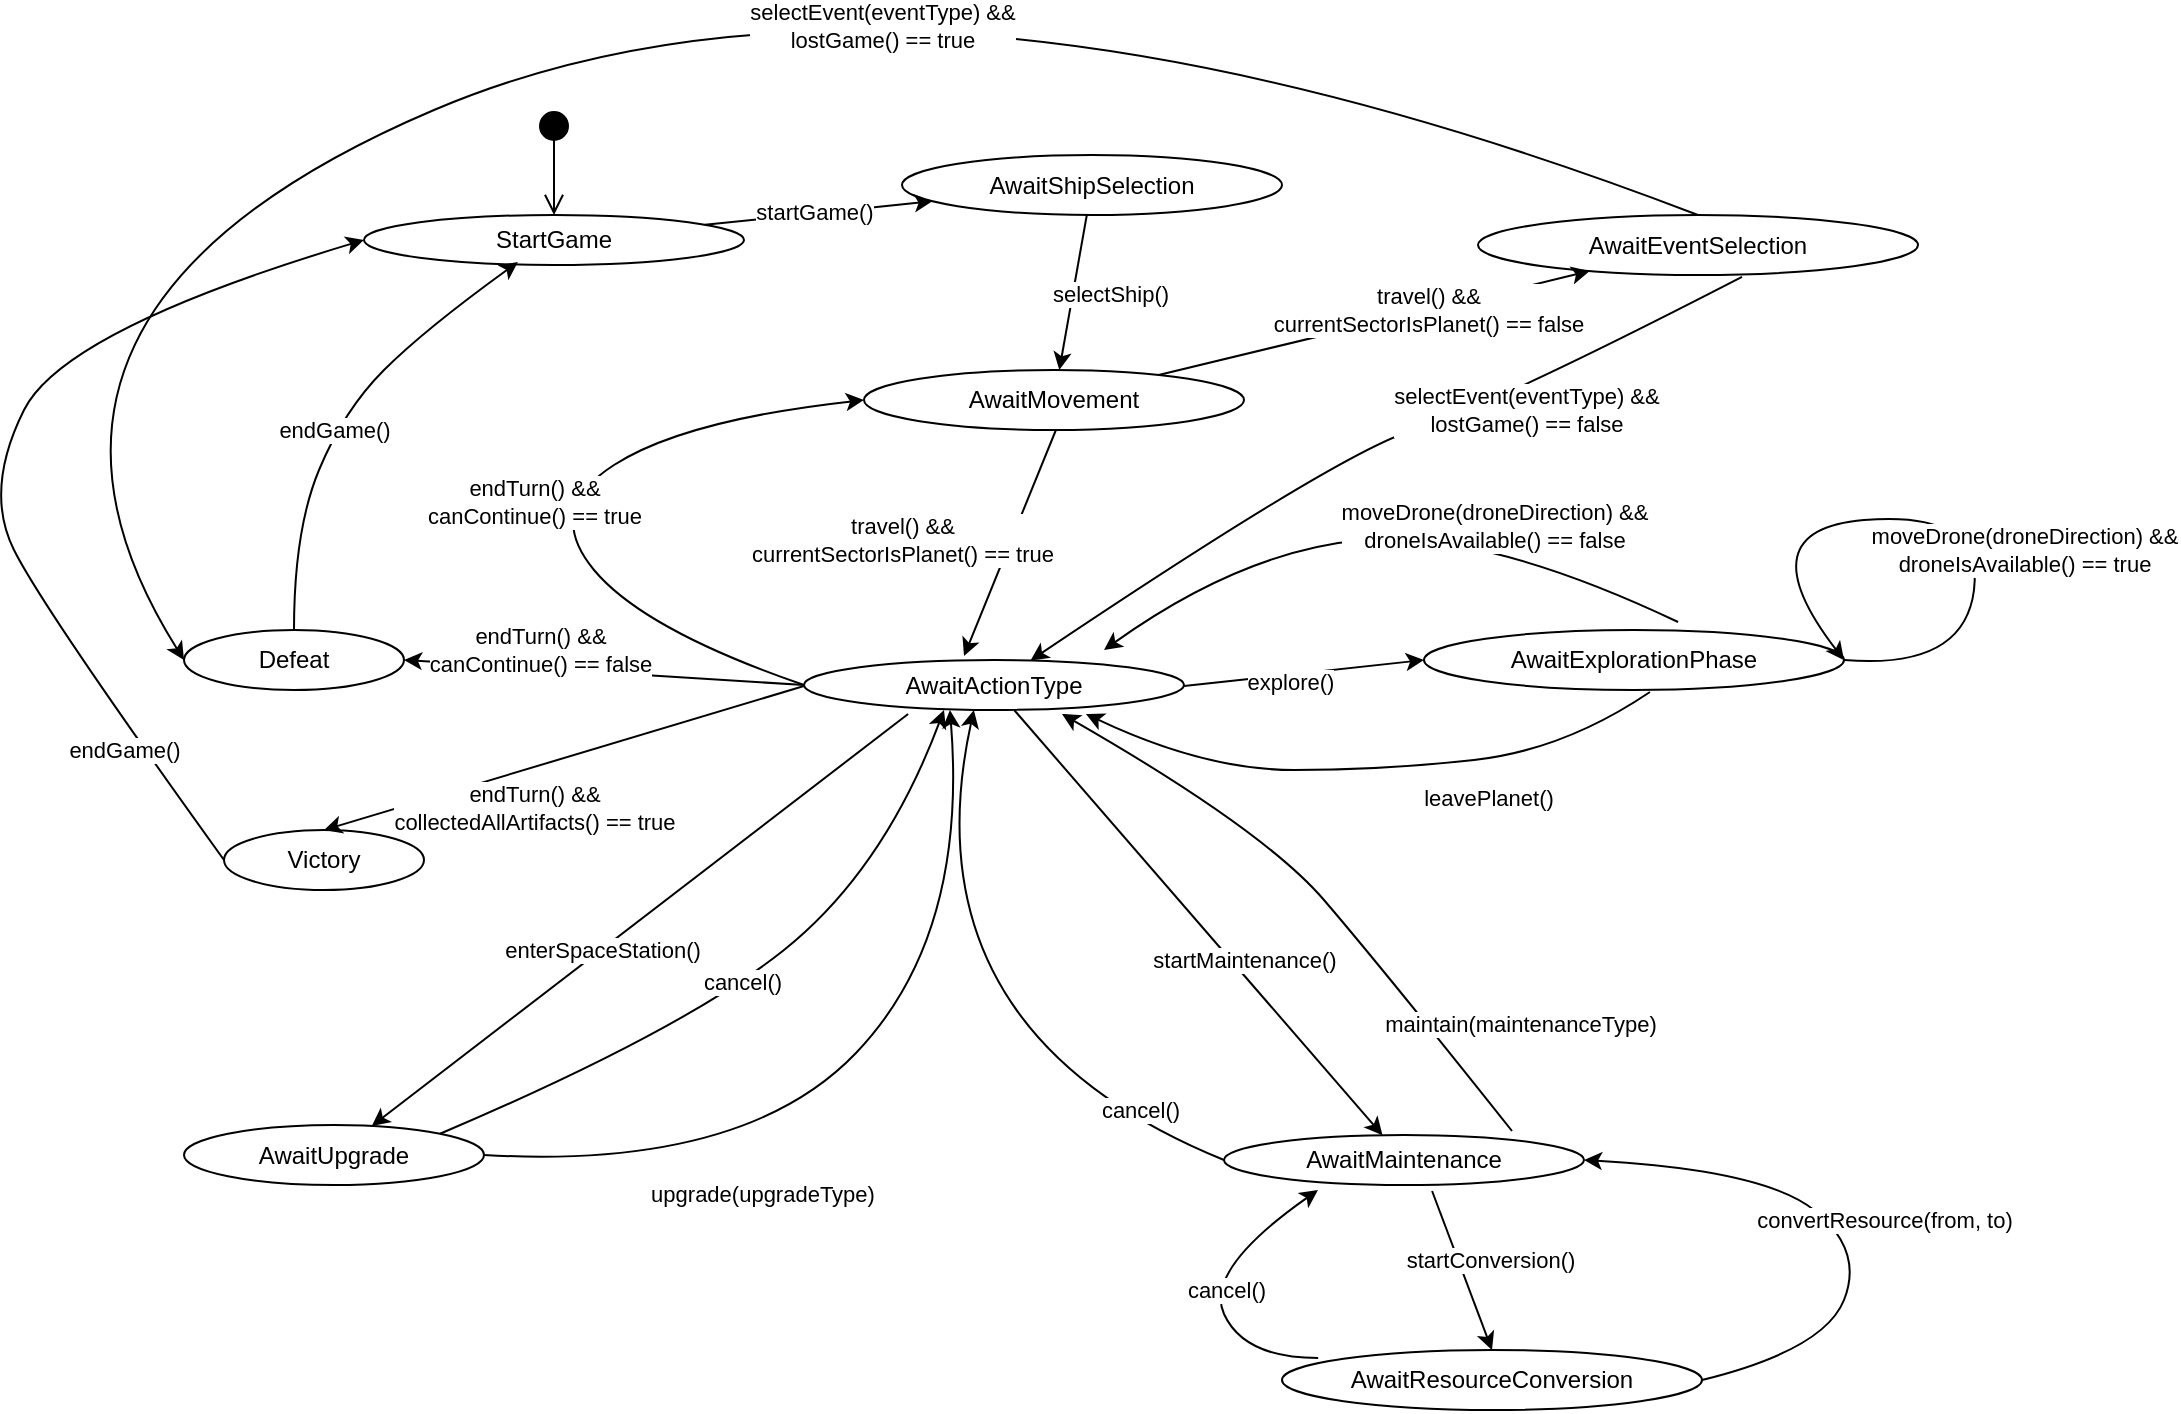<mxfile version="13.1.1"><diagram id="zYXh5P5I6tEIo1NRf2-5" name="Page-1"><mxGraphModel dx="1611" dy="1953" grid="1" gridSize="10" guides="1" tooltips="1" connect="1" arrows="1" fold="1" page="1" pageScale="1" pageWidth="827" pageHeight="1169" math="0" shadow="0"><root><mxCell id="0"/><mxCell id="1" parent="0"/><mxCell id="fwwKiLUNC5vI4e7SJgUY-1" value="&lt;div&gt;StartGame&lt;/div&gt;" style="ellipse;whiteSpace=wrap;html=1;" vertex="1" parent="1"><mxGeometry x="50" y="82.5" width="190" height="25" as="geometry"/></mxCell><mxCell id="fwwKiLUNC5vI4e7SJgUY-2" value="&lt;div&gt;AwaitActionType&lt;/div&gt;" style="ellipse;whiteSpace=wrap;html=1;" vertex="1" parent="1"><mxGeometry x="270" y="305" width="190" height="25" as="geometry"/></mxCell><mxCell id="fwwKiLUNC5vI4e7SJgUY-3" value="&lt;div&gt;AwaitEventSelection&lt;/div&gt;" style="ellipse;whiteSpace=wrap;html=1;" vertex="1" parent="1"><mxGeometry x="607" y="82.5" width="220" height="30" as="geometry"/></mxCell><mxCell id="fwwKiLUNC5vI4e7SJgUY-4" value="&lt;div&gt;AwaitExplorationPhase&lt;/div&gt;" style="ellipse;whiteSpace=wrap;html=1;" vertex="1" parent="1"><mxGeometry x="580" y="290" width="210" height="30" as="geometry"/></mxCell><mxCell id="fwwKiLUNC5vI4e7SJgUY-5" value="&lt;div&gt;AwaitMaintenance&lt;/div&gt;" style="ellipse;whiteSpace=wrap;html=1;" vertex="1" parent="1"><mxGeometry x="480" y="542.5" width="180" height="25" as="geometry"/></mxCell><mxCell id="fwwKiLUNC5vI4e7SJgUY-6" value="&lt;div&gt;AwaitMovement&lt;/div&gt;" style="ellipse;whiteSpace=wrap;html=1;" vertex="1" parent="1"><mxGeometry x="300" y="160" width="190" height="30" as="geometry"/></mxCell><mxCell id="fwwKiLUNC5vI4e7SJgUY-7" value="AwaitResourceConversion" style="ellipse;whiteSpace=wrap;html=1;" vertex="1" parent="1"><mxGeometry x="509" y="650" width="210" height="30" as="geometry"/></mxCell><mxCell id="fwwKiLUNC5vI4e7SJgUY-8" value="AwaitShipSelection" style="ellipse;whiteSpace=wrap;html=1;" vertex="1" parent="1"><mxGeometry x="319" y="52.5" width="190" height="30" as="geometry"/></mxCell><mxCell id="fwwKiLUNC5vI4e7SJgUY-9" value="Defeat" style="ellipse;whiteSpace=wrap;html=1;" vertex="1" parent="1"><mxGeometry x="-40" y="290" width="110" height="30" as="geometry"/></mxCell><mxCell id="fwwKiLUNC5vI4e7SJgUY-10" value="Victory" style="ellipse;whiteSpace=wrap;html=1;" vertex="1" parent="1"><mxGeometry x="-20" y="390" width="100" height="30" as="geometry"/></mxCell><mxCell id="fwwKiLUNC5vI4e7SJgUY-12" value="" style="endArrow=classic;html=1;" edge="1" parent="1" source="fwwKiLUNC5vI4e7SJgUY-1" target="fwwKiLUNC5vI4e7SJgUY-8"><mxGeometry width="50" height="50" relative="1" as="geometry"><mxPoint x="420" y="460" as="sourcePoint"/><mxPoint x="470" y="410" as="targetPoint"/></mxGeometry></mxCell><mxCell id="fwwKiLUNC5vI4e7SJgUY-13" value="&lt;div&gt;startGame()&lt;/div&gt;" style="edgeLabel;html=1;align=center;verticalAlign=middle;resizable=0;points=[];" vertex="1" connectable="0" parent="fwwKiLUNC5vI4e7SJgUY-12"><mxGeometry x="0.188" y="1" relative="1" as="geometry"><mxPoint x="-13" y="1.0" as="offset"/></mxGeometry></mxCell><mxCell id="fwwKiLUNC5vI4e7SJgUY-14" value="" style="endArrow=classic;html=1;" edge="1" parent="1" source="fwwKiLUNC5vI4e7SJgUY-8" target="fwwKiLUNC5vI4e7SJgUY-6"><mxGeometry width="50" height="50" relative="1" as="geometry"><mxPoint x="420" y="460" as="sourcePoint"/><mxPoint x="470" y="410" as="targetPoint"/></mxGeometry></mxCell><mxCell id="fwwKiLUNC5vI4e7SJgUY-15" value="selectShip()" style="edgeLabel;html=1;align=center;verticalAlign=middle;resizable=0;points=[];" vertex="1" connectable="0" parent="fwwKiLUNC5vI4e7SJgUY-14"><mxGeometry x="-0.318" y="2" relative="1" as="geometry"><mxPoint x="14" y="12.5" as="offset"/></mxGeometry></mxCell><mxCell id="fwwKiLUNC5vI4e7SJgUY-16" value="" style="endArrow=classic;html=1;entryX=0.384;entryY=-0.08;entryDx=0;entryDy=0;entryPerimeter=0;" edge="1" parent="1"><mxGeometry width="50" height="50" relative="1" as="geometry"><mxPoint x="395.959" y="189.999" as="sourcePoint"/><mxPoint x="350.0" y="303.03" as="targetPoint"/></mxGeometry></mxCell><mxCell id="fwwKiLUNC5vI4e7SJgUY-17" value="&lt;div&gt;travel() &amp;amp;&amp;amp;&lt;/div&gt;&lt;div&gt;currentSectorIsPlanet() == true&lt;/div&gt;" style="edgeLabel;html=1;align=center;verticalAlign=middle;resizable=0;points=[];rotation=0;" vertex="1" connectable="0" parent="fwwKiLUNC5vI4e7SJgUY-16"><mxGeometry x="0.214" y="1" relative="1" as="geometry"><mxPoint x="-50.5" y="-14.11" as="offset"/></mxGeometry></mxCell><mxCell id="fwwKiLUNC5vI4e7SJgUY-18" value="" style="endArrow=classic;html=1;" edge="1" parent="1" source="fwwKiLUNC5vI4e7SJgUY-6" target="fwwKiLUNC5vI4e7SJgUY-3"><mxGeometry width="50" height="50" relative="1" as="geometry"><mxPoint x="420" y="460" as="sourcePoint"/><mxPoint x="470" y="410" as="targetPoint"/></mxGeometry></mxCell><mxCell id="fwwKiLUNC5vI4e7SJgUY-19" value="&lt;div&gt;travel() &amp;amp;&amp;amp;&lt;/div&gt;&lt;div&gt;currentSectorIsPlanet() == false&lt;/div&gt;" style="edgeLabel;html=1;align=center;verticalAlign=middle;resizable=0;points=[];rotation=0;" vertex="1" connectable="0" parent="fwwKiLUNC5vI4e7SJgUY-18"><mxGeometry x="0.114" y="-1" relative="1" as="geometry"><mxPoint x="14.4" y="-4.27" as="offset"/></mxGeometry></mxCell><mxCell id="fwwKiLUNC5vI4e7SJgUY-23" value="" style="endArrow=classic;html=1;entryX=0;entryY=0.5;entryDx=0;entryDy=0;" edge="1" parent="1" target="fwwKiLUNC5vI4e7SJgUY-4"><mxGeometry width="50" height="50" relative="1" as="geometry"><mxPoint x="460" y="318" as="sourcePoint"/><mxPoint x="530" y="310" as="targetPoint"/></mxGeometry></mxCell><mxCell id="fwwKiLUNC5vI4e7SJgUY-26" value="explore()" style="edgeLabel;html=1;align=center;verticalAlign=middle;resizable=0;points=[];" vertex="1" connectable="0" parent="fwwKiLUNC5vI4e7SJgUY-23"><mxGeometry x="-0.099" y="-3" relative="1" as="geometry"><mxPoint x="-2.13" y="0.15" as="offset"/></mxGeometry></mxCell><mxCell id="fwwKiLUNC5vI4e7SJgUY-24" value="" style="endArrow=classic;html=1;exitX=0.553;exitY=1;exitDx=0;exitDy=0;exitPerimeter=0;" edge="1" parent="1" source="fwwKiLUNC5vI4e7SJgUY-2" target="fwwKiLUNC5vI4e7SJgUY-5"><mxGeometry width="50" height="50" relative="1" as="geometry"><mxPoint x="440" y="330" as="sourcePoint"/><mxPoint x="140" y="436" as="targetPoint"/></mxGeometry></mxCell><mxCell id="fwwKiLUNC5vI4e7SJgUY-25" value="startMaintenance()" style="edgeLabel;html=1;align=center;verticalAlign=middle;resizable=0;points=[];" vertex="1" connectable="0" parent="fwwKiLUNC5vI4e7SJgUY-24"><mxGeometry x="0.289" y="3" relative="1" as="geometry"><mxPoint x="-6.02" y="-10.04" as="offset"/></mxGeometry></mxCell><mxCell id="fwwKiLUNC5vI4e7SJgUY-27" value="" style="endArrow=classic;html=1;entryX=0.5;entryY=0;entryDx=0;entryDy=0;" edge="1" parent="1" target="fwwKiLUNC5vI4e7SJgUY-10"><mxGeometry width="50" height="50" relative="1" as="geometry"><mxPoint x="270" y="318" as="sourcePoint"/><mxPoint x="350" y="440" as="targetPoint"/></mxGeometry></mxCell><mxCell id="fwwKiLUNC5vI4e7SJgUY-28" value="&lt;div&gt;endTurn() &amp;amp;&amp;amp;&lt;/div&gt;&lt;div&gt;collectedAllArtifacts() == true&lt;br&gt;&lt;/div&gt;" style="edgeLabel;html=1;align=center;verticalAlign=middle;resizable=0;points=[];" vertex="1" connectable="0" parent="fwwKiLUNC5vI4e7SJgUY-27"><mxGeometry x="0.105" relative="1" as="geometry"><mxPoint x="-2.67" y="20.79" as="offset"/></mxGeometry></mxCell><mxCell id="fwwKiLUNC5vI4e7SJgUY-29" value="" style="curved=1;endArrow=classic;html=1;entryX=0;entryY=0.5;entryDx=0;entryDy=0;exitX=0;exitY=0.5;exitDx=0;exitDy=0;" edge="1" parent="1" source="fwwKiLUNC5vI4e7SJgUY-2" target="fwwKiLUNC5vI4e7SJgUY-6"><mxGeometry width="50" height="50" relative="1" as="geometry"><mxPoint x="420" y="460" as="sourcePoint"/><mxPoint x="470" y="410" as="targetPoint"/><Array as="points"><mxPoint x="190" y="290"/><mxPoint x="140" y="230"/><mxPoint x="210" y="185"/></Array></mxGeometry></mxCell><mxCell id="fwwKiLUNC5vI4e7SJgUY-30" value="&lt;div&gt;endTurn() &amp;amp;&amp;amp;&lt;/div&gt;&lt;div&gt;canContinue() == true&lt;br&gt;&lt;/div&gt;" style="edgeLabel;html=1;align=center;verticalAlign=middle;resizable=0;points=[];" vertex="1" connectable="0" parent="fwwKiLUNC5vI4e7SJgUY-29"><mxGeometry x="-0.115" relative="1" as="geometry"><mxPoint x="-13.65" y="-14.38" as="offset"/></mxGeometry></mxCell><mxCell id="fwwKiLUNC5vI4e7SJgUY-31" value="" style="endArrow=classic;html=1;exitX=0;exitY=0.5;exitDx=0;exitDy=0;entryX=1;entryY=0.5;entryDx=0;entryDy=0;" edge="1" parent="1" source="fwwKiLUNC5vI4e7SJgUY-2" target="fwwKiLUNC5vI4e7SJgUY-9"><mxGeometry width="50" height="50" relative="1" as="geometry"><mxPoint x="420" y="460" as="sourcePoint"/><mxPoint x="470" y="410" as="targetPoint"/></mxGeometry></mxCell><mxCell id="fwwKiLUNC5vI4e7SJgUY-32" value="&lt;div&gt;endTurn() &amp;amp;&amp;amp;&lt;/div&gt;&lt;div&gt;canContinue() == false&lt;br&gt;&lt;/div&gt;" style="edgeLabel;html=1;align=center;verticalAlign=middle;resizable=0;points=[];" vertex="1" connectable="0" parent="fwwKiLUNC5vI4e7SJgUY-31"><mxGeometry x="0.32" y="-2" relative="1" as="geometry"><mxPoint y="-6.99" as="offset"/></mxGeometry></mxCell><mxCell id="fwwKiLUNC5vI4e7SJgUY-33" value="AwaitUpgrade" style="ellipse;whiteSpace=wrap;html=1;" vertex="1" parent="1"><mxGeometry x="-40" y="537.5" width="150" height="30" as="geometry"/></mxCell><mxCell id="fwwKiLUNC5vI4e7SJgUY-34" value="" style="endArrow=classic;html=1;exitX=0.274;exitY=1.08;exitDx=0;exitDy=0;exitPerimeter=0;" edge="1" parent="1" source="fwwKiLUNC5vI4e7SJgUY-2" target="fwwKiLUNC5vI4e7SJgUY-33"><mxGeometry width="50" height="50" relative="1" as="geometry"><mxPoint x="420" y="460" as="sourcePoint"/><mxPoint x="470" y="410" as="targetPoint"/></mxGeometry></mxCell><mxCell id="fwwKiLUNC5vI4e7SJgUY-35" value="enterSpaceStation()" style="edgeLabel;html=1;align=center;verticalAlign=middle;resizable=0;points=[];" vertex="1" connectable="0" parent="fwwKiLUNC5vI4e7SJgUY-34"><mxGeometry x="0.157" y="-2" relative="1" as="geometry"><mxPoint x="3.33" as="offset"/></mxGeometry></mxCell><mxCell id="fwwKiLUNC5vI4e7SJgUY-37" value="" style="curved=1;endArrow=classic;html=1;exitX=1;exitY=0.5;exitDx=0;exitDy=0;" edge="1" parent="1" source="fwwKiLUNC5vI4e7SJgUY-4"><mxGeometry width="50" height="50" relative="1" as="geometry"><mxPoint x="420" y="460" as="sourcePoint"/><mxPoint x="790" y="305" as="targetPoint"/><Array as="points"><mxPoint x="850" y="310"/><mxPoint x="860" y="230"/><mxPoint x="740" y="240"/></Array></mxGeometry></mxCell><mxCell id="fwwKiLUNC5vI4e7SJgUY-38" value="&lt;div&gt;moveDrone(droneDirection) &amp;amp;&amp;amp;&lt;/div&gt;&lt;div&gt;droneIsAvailable() == true&lt;br&gt;&lt;/div&gt;" style="edgeLabel;html=1;align=center;verticalAlign=middle;resizable=0;points=[];" vertex="1" connectable="0" parent="fwwKiLUNC5vI4e7SJgUY-37"><mxGeometry x="-0.161" y="3" relative="1" as="geometry"><mxPoint x="22.91" y="16.75" as="offset"/></mxGeometry></mxCell><mxCell id="fwwKiLUNC5vI4e7SJgUY-39" value="" style="curved=1;endArrow=classic;html=1;exitX=0.605;exitY=-0.133;exitDx=0;exitDy=0;exitPerimeter=0;" edge="1" parent="1" source="fwwKiLUNC5vI4e7SJgUY-4"><mxGeometry width="50" height="50" relative="1" as="geometry"><mxPoint x="420" y="460" as="sourcePoint"/><mxPoint x="420" y="300" as="targetPoint"/><Array as="points"><mxPoint x="610" y="240"/><mxPoint x="490" y="250"/></Array></mxGeometry></mxCell><mxCell id="fwwKiLUNC5vI4e7SJgUY-41" value="&lt;div&gt;moveDrone(droneDirection) &amp;amp;&amp;amp;&lt;/div&gt;&lt;div&gt;droneIsAvailable() == false&lt;br&gt;&lt;/div&gt;" style="edgeLabel;html=1;align=center;verticalAlign=middle;resizable=0;points=[];" vertex="1" connectable="0" parent="fwwKiLUNC5vI4e7SJgUY-39"><mxGeometry x="-0.214" y="1" relative="1" as="geometry"><mxPoint x="20.97" y="-4.42" as="offset"/></mxGeometry></mxCell><mxCell id="fwwKiLUNC5vI4e7SJgUY-42" value="" style="curved=1;endArrow=classic;html=1;entryX=0.742;entryY=1.08;entryDx=0;entryDy=0;entryPerimeter=0;exitX=0.538;exitY=1.033;exitDx=0;exitDy=0;exitPerimeter=0;" edge="1" parent="1" source="fwwKiLUNC5vI4e7SJgUY-4" target="fwwKiLUNC5vI4e7SJgUY-2"><mxGeometry width="50" height="50" relative="1" as="geometry"><mxPoint x="420" y="460" as="sourcePoint"/><mxPoint x="470" y="410" as="targetPoint"/><Array as="points"><mxPoint x="650" y="350"/><mxPoint x="560" y="360"/><mxPoint x="470" y="360"/></Array></mxGeometry></mxCell><mxCell id="fwwKiLUNC5vI4e7SJgUY-43" value="leavePlanet()" style="edgeLabel;html=1;align=center;verticalAlign=middle;resizable=0;points=[];" vertex="1" connectable="0" parent="fwwKiLUNC5vI4e7SJgUY-42"><mxGeometry x="-0.148" y="1" relative="1" as="geometry"><mxPoint x="36.79" y="14.52" as="offset"/></mxGeometry></mxCell><mxCell id="fwwKiLUNC5vI4e7SJgUY-44" value="" style="curved=1;endArrow=classic;html=1;entryX=0.679;entryY=1.08;entryDx=0;entryDy=0;entryPerimeter=0;exitX=0.8;exitY=-0.08;exitDx=0;exitDy=0;exitPerimeter=0;" edge="1" parent="1" source="fwwKiLUNC5vI4e7SJgUY-5" target="fwwKiLUNC5vI4e7SJgUY-2"><mxGeometry width="50" height="50" relative="1" as="geometry"><mxPoint x="420" y="460" as="sourcePoint"/><mxPoint x="470" y="410" as="targetPoint"/><Array as="points"><mxPoint x="560" y="460"/><mxPoint x="500" y="390"/></Array></mxGeometry></mxCell><mxCell id="fwwKiLUNC5vI4e7SJgUY-45" value="maintain(maintenanceType)" style="edgeLabel;html=1;align=center;verticalAlign=middle;resizable=0;points=[];" vertex="1" connectable="0" parent="fwwKiLUNC5vI4e7SJgUY-44"><mxGeometry x="-0.525" y="7" relative="1" as="geometry"><mxPoint x="54.9" as="offset"/></mxGeometry></mxCell><mxCell id="fwwKiLUNC5vI4e7SJgUY-46" value="" style="endArrow=classic;html=1;entryX=0.5;entryY=0;entryDx=0;entryDy=0;exitX=0.578;exitY=1.12;exitDx=0;exitDy=0;exitPerimeter=0;" edge="1" parent="1" source="fwwKiLUNC5vI4e7SJgUY-5" target="fwwKiLUNC5vI4e7SJgUY-7"><mxGeometry width="50" height="50" relative="1" as="geometry"><mxPoint x="420" y="460" as="sourcePoint"/><mxPoint x="470" y="410" as="targetPoint"/></mxGeometry></mxCell><mxCell id="fwwKiLUNC5vI4e7SJgUY-47" value="startConversion()" style="edgeLabel;html=1;align=center;verticalAlign=middle;resizable=0;points=[];" vertex="1" connectable="0" parent="fwwKiLUNC5vI4e7SJgUY-46"><mxGeometry x="0.24" y="-4" relative="1" as="geometry"><mxPoint x="13.81" y="-16.38" as="offset"/></mxGeometry></mxCell><mxCell id="fwwKiLUNC5vI4e7SJgUY-48" value="" style="curved=1;endArrow=classic;html=1;exitX=0;exitY=0.5;exitDx=0;exitDy=0;entryX=0.447;entryY=1;entryDx=0;entryDy=0;entryPerimeter=0;" edge="1" parent="1" source="fwwKiLUNC5vI4e7SJgUY-5" target="fwwKiLUNC5vI4e7SJgUY-2"><mxGeometry width="50" height="50" relative="1" as="geometry"><mxPoint x="420" y="460" as="sourcePoint"/><mxPoint x="470" y="410" as="targetPoint"/><Array as="points"><mxPoint x="320" y="490"/></Array></mxGeometry></mxCell><mxCell id="fwwKiLUNC5vI4e7SJgUY-49" value="cancel()" style="edgeLabel;html=1;align=center;verticalAlign=middle;resizable=0;points=[];" vertex="1" connectable="0" parent="fwwKiLUNC5vI4e7SJgUY-48"><mxGeometry x="-0.628" y="-10" relative="1" as="geometry"><mxPoint x="12.01" y="7.87" as="offset"/></mxGeometry></mxCell><mxCell id="fwwKiLUNC5vI4e7SJgUY-50" value="" style="curved=1;endArrow=classic;html=1;entryX=0.384;entryY=1;entryDx=0;entryDy=0;entryPerimeter=0;exitX=1;exitY=0.5;exitDx=0;exitDy=0;" edge="1" parent="1" source="fwwKiLUNC5vI4e7SJgUY-33" target="fwwKiLUNC5vI4e7SJgUY-2"><mxGeometry width="50" height="50" relative="1" as="geometry"><mxPoint x="100.003" y="564.893" as="sourcePoint"/><mxPoint x="353.98" y="355" as="targetPoint"/><Array as="points"><mxPoint x="240" y="560"/><mxPoint x="351.97" y="443"/></Array></mxGeometry></mxCell><mxCell id="fwwKiLUNC5vI4e7SJgUY-51" value="upgrade(upgradeType)" style="edgeLabel;html=1;align=center;verticalAlign=middle;resizable=0;points=[];" vertex="1" connectable="0" parent="fwwKiLUNC5vI4e7SJgUY-50"><mxGeometry x="-0.267" y="6" relative="1" as="geometry"><mxPoint y="29.26" as="offset"/></mxGeometry></mxCell><mxCell id="fwwKiLUNC5vI4e7SJgUY-52" value="" style="curved=1;endArrow=classic;html=1;exitX=1;exitY=0;exitDx=0;exitDy=0;" edge="1" parent="1" source="fwwKiLUNC5vI4e7SJgUY-33"><mxGeometry width="50" height="50" relative="1" as="geometry"><mxPoint x="420" y="460" as="sourcePoint"/><mxPoint x="340" y="330" as="targetPoint"/><Array as="points"><mxPoint x="210" y="490"/><mxPoint x="310" y="410"/></Array></mxGeometry></mxCell><mxCell id="fwwKiLUNC5vI4e7SJgUY-53" value="cancel()" style="edgeLabel;html=1;align=center;verticalAlign=middle;resizable=0;points=[];" vertex="1" connectable="0" parent="fwwKiLUNC5vI4e7SJgUY-52"><mxGeometry x="-0.016" y="1" relative="1" as="geometry"><mxPoint as="offset"/></mxGeometry></mxCell><mxCell id="fwwKiLUNC5vI4e7SJgUY-54" value="" style="curved=1;endArrow=classic;html=1;entryX=0;entryY=0.5;entryDx=0;entryDy=0;exitX=0.5;exitY=0;exitDx=0;exitDy=0;" edge="1" parent="1" source="fwwKiLUNC5vI4e7SJgUY-3" target="fwwKiLUNC5vI4e7SJgUY-9"><mxGeometry width="50" height="50" relative="1" as="geometry"><mxPoint x="420" y="420" as="sourcePoint"/><mxPoint x="470" y="370" as="targetPoint"/><Array as="points"><mxPoint x="320" y="-70"/><mxPoint x="-150" y="130"/></Array></mxGeometry></mxCell><mxCell id="fwwKiLUNC5vI4e7SJgUY-55" value="&lt;div&gt;selectEvent(eventType) &amp;amp;&amp;amp;&lt;/div&gt;&lt;div&gt;lostGame() == true&lt;br&gt;&lt;/div&gt;" style="edgeLabel;html=1;align=center;verticalAlign=middle;resizable=0;points=[];" vertex="1" connectable="0" parent="fwwKiLUNC5vI4e7SJgUY-54"><mxGeometry x="-0.261" y="78" relative="1" as="geometry"><mxPoint x="14.49" y="-16" as="offset"/></mxGeometry></mxCell><mxCell id="fwwKiLUNC5vI4e7SJgUY-56" value="" style="curved=1;endArrow=classic;html=1;exitX=0.6;exitY=1.033;exitDx=0;exitDy=0;exitPerimeter=0;" edge="1" parent="1" source="fwwKiLUNC5vI4e7SJgUY-3" target="fwwKiLUNC5vI4e7SJgUY-2"><mxGeometry width="50" height="50" relative="1" as="geometry"><mxPoint x="420" y="310" as="sourcePoint"/><mxPoint x="470" y="260" as="targetPoint"/><Array as="points"><mxPoint x="610" y="180"/><mxPoint x="540" y="200"/></Array></mxGeometry></mxCell><mxCell id="fwwKiLUNC5vI4e7SJgUY-57" value="&lt;div&gt;selectEvent(eventType) &amp;amp;&amp;amp;&lt;/div&gt;&lt;div&gt;lostGame() == false&lt;br&gt;&lt;/div&gt;" style="edgeLabel;html=1;align=center;verticalAlign=middle;resizable=0;points=[];" vertex="1" connectable="0" parent="fwwKiLUNC5vI4e7SJgUY-56"><mxGeometry x="-0.215" relative="1" as="geometry"><mxPoint x="34.29" y="-4.08" as="offset"/></mxGeometry></mxCell><mxCell id="fwwKiLUNC5vI4e7SJgUY-58" value="" style="curved=1;endArrow=classic;html=1;exitX=1;exitY=0.5;exitDx=0;exitDy=0;entryX=1;entryY=0.5;entryDx=0;entryDy=0;" edge="1" parent="1" source="fwwKiLUNC5vI4e7SJgUY-7" target="fwwKiLUNC5vI4e7SJgUY-5"><mxGeometry width="50" height="50" relative="1" as="geometry"><mxPoint x="420" y="360" as="sourcePoint"/><mxPoint x="740" y="510" as="targetPoint"/><Array as="points"><mxPoint x="780" y="650"/><mxPoint x="800" y="600"/><mxPoint x="750" y="560"/></Array></mxGeometry></mxCell><mxCell id="fwwKiLUNC5vI4e7SJgUY-59" value="convertResource(from, to)" style="edgeLabel;html=1;align=center;verticalAlign=middle;resizable=0;points=[];" vertex="1" connectable="0" parent="fwwKiLUNC5vI4e7SJgUY-58"><mxGeometry x="0.051" y="3" relative="1" as="geometry"><mxPoint x="31.65" y="-1.52" as="offset"/></mxGeometry></mxCell><mxCell id="fwwKiLUNC5vI4e7SJgUY-60" value="" style="curved=1;endArrow=classic;html=1;exitX=0.086;exitY=0.133;exitDx=0;exitDy=0;exitPerimeter=0;" edge="1" parent="1" source="fwwKiLUNC5vI4e7SJgUY-7"><mxGeometry width="50" height="50" relative="1" as="geometry"><mxPoint x="420" y="430" as="sourcePoint"/><mxPoint x="527" y="570" as="targetPoint"/><Array as="points"><mxPoint x="490" y="654"/><mxPoint x="470" y="610"/></Array></mxGeometry></mxCell><mxCell id="fwwKiLUNC5vI4e7SJgUY-61" value="cancel()" style="edgeLabel;html=1;align=center;verticalAlign=middle;resizable=0;points=[];" vertex="1" connectable="0" parent="fwwKiLUNC5vI4e7SJgUY-60"><mxGeometry x="0.347" y="-6" relative="1" as="geometry"><mxPoint x="-8.68" y="15.78" as="offset"/></mxGeometry></mxCell><mxCell id="fwwKiLUNC5vI4e7SJgUY-62" value="" style="curved=1;endArrow=classic;html=1;entryX=0.405;entryY=0.94;entryDx=0;entryDy=0;entryPerimeter=0;exitX=0.5;exitY=0;exitDx=0;exitDy=0;" edge="1" parent="1" source="fwwKiLUNC5vI4e7SJgUY-9" target="fwwKiLUNC5vI4e7SJgUY-1"><mxGeometry width="50" height="50" relative="1" as="geometry"><mxPoint x="420" y="430" as="sourcePoint"/><mxPoint x="470" y="380" as="targetPoint"/><Array as="points"><mxPoint x="15" y="240"/><mxPoint x="40" y="180"/><mxPoint x="80" y="140"/></Array></mxGeometry></mxCell><mxCell id="fwwKiLUNC5vI4e7SJgUY-63" value="endGame()" style="edgeLabel;html=1;align=center;verticalAlign=middle;resizable=0;points=[];" vertex="1" connectable="0" parent="fwwKiLUNC5vI4e7SJgUY-62"><mxGeometry x="0.107" y="-4" relative="1" as="geometry"><mxPoint x="-16.31" y="15.66" as="offset"/></mxGeometry></mxCell><mxCell id="fwwKiLUNC5vI4e7SJgUY-64" value="" style="curved=1;endArrow=classic;html=1;exitX=0;exitY=0.5;exitDx=0;exitDy=0;entryX=0;entryY=0.5;entryDx=0;entryDy=0;" edge="1" parent="1" source="fwwKiLUNC5vI4e7SJgUY-10" target="fwwKiLUNC5vI4e7SJgUY-1"><mxGeometry width="50" height="50" relative="1" as="geometry"><mxPoint x="420" y="430" as="sourcePoint"/><mxPoint x="470" y="380" as="targetPoint"/><Array as="points"><mxPoint x="-110" y="280"/><mxPoint x="-140" y="220"/><mxPoint x="-100" y="140"/></Array></mxGeometry></mxCell><mxCell id="fwwKiLUNC5vI4e7SJgUY-65" value="endGame()" style="edgeLabel;html=1;align=center;verticalAlign=middle;resizable=0;points=[];" vertex="1" connectable="0" parent="fwwKiLUNC5vI4e7SJgUY-64"><mxGeometry x="-0.447" y="-2" relative="1" as="geometry"><mxPoint x="23.75" y="50.86" as="offset"/></mxGeometry></mxCell><mxCell id="fwwKiLUNC5vI4e7SJgUY-66" value="" style="html=1;verticalAlign=bottom;startArrow=circle;startFill=1;endArrow=open;startSize=6;endSize=8;entryX=0.5;entryY=0;entryDx=0;entryDy=0;" edge="1" parent="1" target="fwwKiLUNC5vI4e7SJgUY-1"><mxGeometry width="80" relative="1" as="geometry"><mxPoint x="145" y="30" as="sourcePoint"/><mxPoint x="185" y="52.5" as="targetPoint"/></mxGeometry></mxCell></root></mxGraphModel></diagram></mxfile>